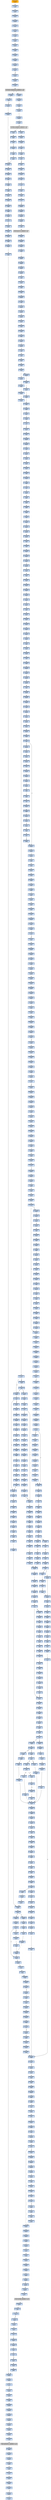 strict digraph G {
	graph [bgcolor=transparent,
		name=G
	];
	node [color=lightsteelblue,
		fillcolor=lightsteelblue,
		shape=rectangle,
		style=filled
	];
	"0x0044a892"	[label="0x0044a892
movl"];
	"0x0044a89a"	[label="0x0044a89a
movl"];
	"0x0044a892" -> "0x0044a89a"	[color="#000000"];
	"0x0044a38f"	[label="0x0044a38f
movl"];
	"0x0044a392"	[label="0x0044a392
addl"];
	"0x0044a38f" -> "0x0044a392"	[color="#000000"];
	"0x0044ab71"	[label="0x0044ab71
pushl"];
	"0x0044ab72"	[label="0x0044ab72
pushl"];
	"0x0044ab71" -> "0x0044ab72"	[color="#000000"];
	"0x0044af07"	[label="0x0044af07
movl"];
	"0x0044af0d"	[label="0x0044af0d
movl"];
	"0x0044af07" -> "0x0044af0d"	[color="#000000"];
	"0x0044a36e"	[label="0x0044a36e
jmp"];
	"0x0044a2a2"	[label="0x0044a2a2
movl"];
	"0x0044a36e" -> "0x0044a2a2"	[color="#000000"];
	"0x0044ad36"	[label="0x0044ad36
movb"];
	"0x0044ad38"	[label="0x0044ad38
movl"];
	"0x0044ad36" -> "0x0044ad38"	[color="#000000"];
	"0x0044a08d"	[label="0x0044a08d
movl"];
	"0x0044a093"	[label="0x0044a093
orl"];
	"0x0044a08d" -> "0x0044a093"	[color="#000000"];
	"0x0044a8cf"	[label="0x0044a8cf
movl"];
	"0x0044a8d3"	[label="0x0044a8d3
jl"];
	"0x0044a8cf" -> "0x0044a8d3"	[color="#000000"];
	"0x0044aa6a"	[label="0x0044aa6a
subl"];
	"0x0044aa6c"	[label="0x0044aa6c
subl"];
	"0x0044aa6a" -> "0x0044aa6c"	[color="#000000"];
	"0x0044aaf9"	[label="0x0044aaf9
addl"];
	"0x0044aafe"	[label="0x0044aafe
popl"];
	"0x0044aaf9" -> "0x0044aafe"	[color="#000000"];
	"0x0044a9f1"	[label="0x0044a9f1
movl"];
	"0x0044a9f4"	[label="0x0044a9f4
movl"];
	"0x0044a9f1" -> "0x0044a9f4"	[color="#000000"];
	"0x0044a7fd"	[label="0x0044a7fd
andl"];
	"0x0044a802"	[label="0x0044a802
shrl"];
	"0x0044a7fd" -> "0x0044a802"	[color="#000000"];
	"0x0044a823"	[label="0x0044a823
leal"];
	"0x0044a826"	[label="0x0044a826
movl"];
	"0x0044a823" -> "0x0044a826"	[color="#000000"];
	"0x0044a807"	[label="0x0044a807
movl"];
	"0x0044a80a"	[label="0x0044a80a
popl"];
	"0x0044a807" -> "0x0044a80a"	[color="#000000"];
	"0x0044a9bc"	[label="0x0044a9bc
jb"];
	"0x0044a9ee"	[label="0x0044a9ee
movl"];
	"0x0044a9bc" -> "0x0044a9ee"	[color="#000000",
		label=T];
	"0x0044a9be"	[label="0x0044a9be
movl"];
	"0x0044a9bc" -> "0x0044a9be"	[color="#000000",
		label=F];
	"0x0044a9a7"	[label="0x0044a9a7
addl"];
	"0x0044a9ad"	[label="0x0044a9ad
ret"];
	"0x0044a9a7" -> "0x0044a9ad"	[color="#000000"];
	"0x0044ab1b"	[label="0x0044ab1b
movl"];
	"0x0044ab1e"	[label="0x0044ab1e
movl"];
	"0x0044ab1b" -> "0x0044ab1e"	[color="#000000"];
	"0x0044aee4"	[label="0x0044aee4
movl"];
	"0x0044aee9"	[label="0x0044aee9
movl"];
	"0x0044aee4" -> "0x0044aee9"	[color="#000000"];
	"0x0044a153"	[label="0x0044a153
popl"];
	"0x0044a154"	[label="0x0044a154
popl"];
	"0x0044a153" -> "0x0044a154"	[color="#000000"];
	"0x0044a1c0"	[label="0x0044a1c0
movl"];
	"0x0044a1c6"	[label="0x0044a1c6
subl"];
	"0x0044a1c0" -> "0x0044a1c6"	[color="#000000"];
	"0x0044a7b9"	[label="0x0044a7b9
movl"];
	"0x0044a7bb"	[label="0x0044a7bb
movb"];
	"0x0044a7b9" -> "0x0044a7bb"	[color="#000000"];
	"0x0044a39d"	[label="0x0044a39d
pushl"];
	"0x0044a39e"	[label="0x0044a39e
call"];
	"0x0044a39d" -> "0x0044a39e"	[color="#000000"];
	"0x0044aa84"	[label="0x0044aa84
pushl"];
	"0x0044aa85"	[label="0x0044aa85
pushl"];
	"0x0044aa84" -> "0x0044aa85"	[color="#000000"];
	"0x0044a2ac"	[label="0x0044a2ac
jne"];
	"0x0044a2b1"	[label="0x0044a2b1
addl"];
	"0x0044a2ac" -> "0x0044a2b1"	[color="#000000",
		label=T];
	"0x0044a055"	[label="0x0044a055
stosl"];
	"0x0044a056"	[label="0x0044a056
movb"];
	"0x0044a055" -> "0x0044a056"	[color="#000000"];
	"0x0044af37"	[label="0x0044af37
movl"];
	"0x0044af39"	[label="0x0044af39
movl"];
	"0x0044af37" -> "0x0044af39"	[color="#000000"];
	"0x0044a002"	[label="0x0044a002
call"];
	"0x0044a00a"	[label="0x0044a00a
popl"];
	"0x0044a002" -> "0x0044a00a"	[color="#000000"];
	"0x0044a8f4"	[label="0x0044a8f4
movb"];
	"0x0044a8f6"	[label="0x0044a8f6
movl"];
	"0x0044a8f4" -> "0x0044a8f6"	[color="#000000"];
	"0x0044ae29"	[label="0x0044ae29
jb"];
	"0x0044ae2b"	[label="0x0044ae2b
movl"];
	"0x0044ae29" -> "0x0044ae2b"	[color="#000000",
		label=F];
	"0x0044ae9c"	[label="0x0044ae9c
cmpl"];
	"0x0044ae29" -> "0x0044ae9c"	[color="#000000",
		label=T];
	"0x0044a9b3"	[label="0x0044a9b3
movl"];
	"0x0044a9b5"	[label="0x0044a9b5
pushl"];
	"0x0044a9b3" -> "0x0044a9b5"	[color="#000000"];
	"0x0044af16"	[label="0x0044af16
movl"];
	"0x0044af1c"	[label="0x0044af1c
movl"];
	"0x0044af16" -> "0x0044af1c"	[color="#000000"];
	"0x0044a03b"	[label="0x0044a03b
pushl"];
	"0x0044a03c"	[label="0x0044a03c
call"];
	"0x0044a03b" -> "0x0044a03c"	[color="#000000"];
	"0x0044a98b"	[label="0x0044a98b
movl"];
	"0x0044a98f"	[label="0x0044a98f
leal"];
	"0x0044a98b" -> "0x0044a98f"	[color="#000000"];
	"0x0044aa89"	[label="0x0044aa89
xorl"];
	"0x0044aa8b"	[label="0x0044aa8b
xorl"];
	"0x0044aa89" -> "0x0044aa8b"	[color="#000000"];
	"0x0044ae58"	[label="0x0044ae58
orl"];
	"0x0044ae5a"	[label="0x0044ae5a
movl"];
	"0x0044ae58" -> "0x0044ae5a"	[color="#000000"];
	"0x0044aa05"	[label="0x0044aa05
cmpl"];
	"0x0044aa07"	[label="0x0044aa07
jae"];
	"0x0044aa05" -> "0x0044aa07"	[color="#000000"];
	"0x0044a2b3"	[label="0x0044a2b3
addl"];
	"0x0044a2b1" -> "0x0044a2b3"	[color="#000000"];
	"0x0044a7d4"	[label="0x0044a7d4
orl"];
	"0x0044a7d6"	[label="0x0044a7d6
movl"];
	"0x0044a7d4" -> "0x0044a7d6"	[color="#000000"];
	"0x0044a988"	[label="0x0044a988
movb"];
	"0x0044a988" -> "0x0044a98b"	[color="#000000"];
	"0x0044a9fd"	[label="0x0044a9fd
movl"];
	"0x0044aa00"	[label="0x0044aa00
andl"];
	"0x0044a9fd" -> "0x0044aa00"	[color="#000000"];
	"0x0044a00d"	[label="0x0044a00d
ret"];
	"0x0044a008"	[label="0x0044a008
jmp"];
	"0x0044a00d" -> "0x0044a008"	[color="#000000"];
	"0x0044a406"	[label="0x0044a406
addl"];
	"0x0044a40c"	[label="0x0044a40c
popl"];
	"0x0044a406" -> "0x0044a40c"	[color="#000000"];
	"0x0044a9d0"	[label="0x0044a9d0
shll"];
	"0x0044a9d3"	[label="0x0044a9d3
andl"];
	"0x0044a9d0" -> "0x0044a9d3"	[color="#000000"];
	"0x0044a974"	[label="0x0044a974
movl"];
	"0x0044a97a"	[label="0x0044a97a
andl"];
	"0x0044a974" -> "0x0044a97a"	[color="#000000"];
	"0x0044a9d9"	[label="0x0044a9d9
orl"];
	"0x0044a9db"	[label="0x0044a9db
movl"];
	"0x0044a9d9" -> "0x0044a9db"	[color="#000000"];
	"0x0044a9cc"	[label="0x0044a9cc
movl"];
	"0x0044a9cc" -> "0x0044a9d0"	[color="#000000"];
	"0x0044a943"	[label="0x0044a943
cmpl"];
	"0x0044a949"	[label="0x0044a949
je"];
	"0x0044a943" -> "0x0044a949"	[color="#000000"];
	"0x0044a9a4"	[label="0x0044a9a4
movb"];
	"0x0044a9a6"	[label="0x0044a9a6
popl"];
	"0x0044a9a4" -> "0x0044a9a6"	[color="#000000"];
	"0x0044a81d"	[label="0x0044a81d
movl"];
	"0x0044a81d" -> "0x0044a823"	[color="#000000"];
	"0x0044ae4c"	[label="0x0044ae4c
movl"];
	"0x0044ae50"	[label="0x0044ae50
andl"];
	"0x0044ae4c" -> "0x0044ae50"	[color="#000000"];
	"0x0044a986"	[label="0x0044a986
xorl"];
	"0x0044a986" -> "0x0044a988"	[color="#000000"];
	"0x0044ae22"	[label="0x0044ae22
movl"];
	"0x0044ae24"	[label="0x0044ae24
je"];
	"0x0044ae22" -> "0x0044ae24"	[color="#000000"];
	"0x0044af70"	[label="0x0044af70
cmpl"];
	"0x0044af74"	[label="0x0044af74
jb"];
	"0x0044af70" -> "0x0044af74"	[color="#000000"];
	"0x0044a40d"	[label="0x0044a40d
orl"];
	"0x0044a40c" -> "0x0044a40d"	[color="#000000"];
	"0x0044af85"	[label="0x0044af85
popl"];
	"0x0044af86"	[label="0x0044af86
addl"];
	"0x0044af85" -> "0x0044af86"	[color="#000000"];
	"0x0044a9b1"	[label="0x0044a9b1
pushl"];
	"0x0044a9b2"	[label="0x0044a9b2
pushl"];
	"0x0044a9b1" -> "0x0044a9b2"	[color="#000000"];
	"0x0044a907"	[label="0x0044a907
movw"];
	"0x0044a90a"	[label="0x0044a90a
shrl"];
	"0x0044a907" -> "0x0044a90a"	[color="#000000"];
	"0x0044aa0f"	[label="0x0044aa0f
movl"];
	"0x0044aa11"	[label="0x0044aa11
shrl"];
	"0x0044aa0f" -> "0x0044aa11"	[color="#000000"];
	"0x0044a397"	[label="0x0044a397
pushl"];
	"0x0044a398"	[label="0x0044a398
pushl"];
	"0x0044a397" -> "0x0044a398"	[color="#000000"];
	"0x0044ae5c"	[label="0x0044ae5c
cmpl"];
	"0x0044ae5f"	[label="0x0044ae5f
movl"];
	"0x0044ae5c" -> "0x0044ae5f"	[color="#000000"];
	"0x0044aa95"	[label="0x0044aa95
pushl"];
	"0x0044aa96"	[label="0x0044aa96
call"];
	"0x0044aa95" -> "0x0044aa96"	[color="#000000"];
	"0x0044a84d"	[label="0x0044a84d
leal"];
	"0x0044a851"	[label="0x0044a851
xorl"];
	"0x0044a84d" -> "0x0044a851"	[color="#000000"];
	"0x0044af51"	[label="0x0044af51
movl"];
	"0x0044af53"	[label="0x0044af53
cmpl"];
	"0x0044af51" -> "0x0044af53"	[color="#000000"];
	"0x0044a8ab"	[label="0x0044a8ab
addl"];
	"0x0044a8ad"	[label="0x0044a8ad
cmpl"];
	"0x0044a8ab" -> "0x0044a8ad"	[color="#000000"];
	"0x0044ab5a"	[label="0x0044ab5a
call"];
	"0x0044ab63"	[label="0x0044ab63
subl"];
	"0x0044ab5a" -> "0x0044ab63"	[color="#000000"];
	"0x0044aa09"	[label="0x0044aa09
movl"];
	"0x0044aa09" -> "0x0044aa0f"	[color="#000000"];
	GETMODULEHANDLEA_KERNEL32_DLL	[color=lightgrey,
		fillcolor=lightgrey,
		label="GETMODULEHANDLEA_KERNEL32_DLL
GETMODULEHANDLEA-KERNEL32-DLL"];
	"0x0044a03c" -> GETMODULEHANDLEA_KERNEL32_DLL	[color="#000000"];
	"0x0044ab74"	[label="0x0044ab74
movl"];
	"0x0044ab72" -> "0x0044ab74"	[color="#000000"];
	"0x0044a2b9"	[label="0x0044a2b9
movl"];
	"0x0044a2bb"	[label="0x0044a2bb
movl"];
	"0x0044a2b9" -> "0x0044a2bb"	[color="#000000"];
	"0x0044a035"	[label="0x0044a035
leal"];
	"0x0044a035" -> "0x0044a03b"	[color="#000000"];
	"0x0044aa3d"	[label="0x0044aa3d
movl"];
	"0x0044aa42"	[label="0x0044aa42
jmp"];
	"0x0044aa3d" -> "0x0044aa42"	[color="#000000"];
	"0x0044ae55"	[label="0x0044ae55
addl"];
	"0x0044ae50" -> "0x0044ae55"	[color="#000000"];
	"0x0044aa1b"	[label="0x0044aa1b
jmp"];
	"0x0044aa58"	[label="0x0044aa58
movl"];
	"0x0044aa1b" -> "0x0044aa58"	[color="#000000"];
	"0x0044a243"	[label="0x0044a243
movl"];
	"0x0044a249"	[label="0x0044a249
movl"];
	"0x0044a243" -> "0x0044a249"	[color="#000000"];
	"0x0044aeab"	[label="0x0044aeab
movb"];
	"0x0044aead"	[label="0x0044aead
incl"];
	"0x0044aeab" -> "0x0044aead"	[color="#000000"];
	"0x0044ae76"	[label="0x0044ae76
shrl"];
	"0x0044ae78"	[label="0x0044ae78
movl"];
	"0x0044ae76" -> "0x0044ae78"	[color="#000000"];
	"0x0044a966"	[label="0x0044a966
movl"];
	"0x0044a96d"	[label="0x0044a96d
movb"];
	"0x0044a966" -> "0x0044a96d"	[color="#000000"];
	"0x0044a9a1"	[label="0x0044a9a1
popl"];
	"0x0044a9a2"	[label="0x0044a9a2
popl"];
	"0x0044a9a1" -> "0x0044a9a2"	[color="#000000"];
	"0x0044a7e5"	[label="0x0044a7e5
jae"];
	"0x0044a7e7"	[label="0x0044a7e7
popl"];
	"0x0044a7e5" -> "0x0044a7e7"	[color="#000000",
		label=F];
	"0x0044af82"	[label="0x0044af82
popl"];
	"0x0044af83"	[label="0x0044af83
movb"];
	"0x0044af82" -> "0x0044af83"	[color="#000000"];
	"0x0044aa38"	[label="0x0044aa38
cmpl"];
	"0x0044aa3b"	[label="0x0044aa3b
jae"];
	"0x0044aa38" -> "0x0044aa3b"	[color="#000000"];
	"0x0044a8c1"	[label="0x0044a8c1
movl"];
	"0x0044a8c4"	[label="0x0044a8c4
movl"];
	"0x0044a8c1" -> "0x0044a8c4"	[color="#000000"];
	"0x0044a8a9"	[label="0x0044a8a9
shll"];
	"0x0044a8a9" -> "0x0044a8ab"	[color="#000000"];
	"0x0044a155"	[label="0x0044a155
jmp"];
	"0x0044a154" -> "0x0044a155"	[color="#000000"];
	"0x0044ae2e"	[label="0x0044ae2e
leal"];
	"0x0044ae2b" -> "0x0044ae2e"	[color="#000000"];
	"0x0044a834"	[label="0x0044a834
subl"];
	"0x0044a83a"	[label="0x0044a83a
pushl"];
	"0x0044a834" -> "0x0044a83a"	[color="#000000"];
	"0x0044a3ff"	[label="0x0044a3ff
popl"];
	"0x0044a400"	[label="0x0044a400
movl"];
	"0x0044a3ff" -> "0x0044a400"	[color="#000000"];
	"0x0044aef7"	[label="0x0044aef7
cmpl"];
	"0x0044aefa"	[label="0x0044aefa
jae"];
	"0x0044aef7" -> "0x0044aefa"	[color="#000000"];
	"0x0044a8e6"	[label="0x0044a8e6
shrl"];
	"0x0044a8e9"	[label="0x0044a8e9
movl"];
	"0x0044a8e6" -> "0x0044a8e9"	[color="#000000"];
	"0x0044a39a"	[label="0x0044a39a
pushl"];
	"0x0044a398" -> "0x0044a39a"	[color="#000000"];
	"0x0044ae9a"	[label="0x0044ae9a
jmp"];
	"0x0044ae9a" -> "0x0044aef7"	[color="#000000"];
	"0x0044a7e8"	[label="0x0044a7e8
movl"];
	"0x0044a7eb"	[label="0x0044a7eb
movl"];
	"0x0044a7e8" -> "0x0044a7eb"	[color="#000000"];
	"0x0044a405"	[label="0x0044a405
pushl"];
	"0x0044a400" -> "0x0044a405"	[color="#000000"];
	"0x0044ab76"	[label="0x0044ab76
call"];
	"0x0044ab74" -> "0x0044ab76"	[color="#000000"];
	"0x0044aea8"	[label="0x0044aea8
shll"];
	"0x0044aea8" -> "0x0044aeab"	[color="#000000"];
	"0x0044aa1d"	[label="0x0044aa1d
cmpl"];
	"0x0044aa20"	[label="0x0044aa20
jae"];
	"0x0044aa1d" -> "0x0044aa20"	[color="#000000"];
	"0x0044a9c7"	[label="0x0044a9c7
movl"];
	"0x0044a9c9"	[label="0x0044a9c9
movl"];
	"0x0044a9c7" -> "0x0044a9c9"	[color="#000000"];
	"0x0044acb9"	[label="0x0044acb9
xorl"];
	"0x0044acbb"	[label="0x0044acbb
cmpb"];
	"0x0044acb9" -> "0x0044acbb"	[color="#000000"];
	"0x0044ace8"	[label="0x0044ace8
movb"];
	"0x0044acea"	[label="0x0044acea
popl"];
	"0x0044ace8" -> "0x0044acea"	[color="#000000"];
	"0x0044a8eb"	[label="0x0044a8eb
andl"];
	"0x0044a8f0"	[label="0x0044a8f0
subl"];
	"0x0044a8eb" -> "0x0044a8f0"	[color="#000000"];
	"0x0044a39a" -> "0x0044a39d"	[color="#000000"];
	"0x0044a875"	[label="0x0044a875
movl"];
	"0x0044a877"	[label="0x0044a877
jb"];
	"0x0044a875" -> "0x0044a877"	[color="#000000"];
	"0x0044a88c"	[label="0x0044a88c
xorl"];
	"0x0044a88e"	[label="0x0044a88e
movl"];
	"0x0044a88c" -> "0x0044a88e"	[color="#000000"];
	"0x0044aecb"	[label="0x0044aecb
movl"];
	"0x0044aece"	[label="0x0044aece
movl"];
	"0x0044aecb" -> "0x0044aece"	[color="#000000"];
	"0x0044aabd"	[label="0x0044aabd
pushl"];
	"0x0044aac2"	[label="0x0044aac2
call"];
	"0x0044aabd" -> "0x0044aac2"	[color="#000000"];
	"0x0044aede"	[label="0x0044aede
subl"];
	"0x0044aee0"	[label="0x0044aee0
addl"];
	"0x0044aede" -> "0x0044aee0"	[color="#000000"];
	"0x0044a80f"	[label="0x0044a80f
movl"];
	"0x0044aac2" -> "0x0044a80f"	[color="#000000"];
	"0x0044ae80"	[label="0x0044ae80
subl"];
	"0x0044ae82"	[label="0x0044ae82
andl"];
	"0x0044ae80" -> "0x0044ae82"	[color="#000000"];
	"0x0044a93d"	[label="0x0044a93d
jge"];
	"0x0044a93d" -> "0x0044a943"	[color="#000000",
		label=F];
	"0x0044a8f8"	[label="0x0044a8f8
movb"];
	"0x0044a8fa"	[label="0x0044a8fa
movl"];
	"0x0044a8f8" -> "0x0044a8fa"	[color="#000000"];
	"0x0044a384"	[label="0x0044a384
jmp"];
	"0x0044a271"	[label="0x0044a271
movl"];
	"0x0044a384" -> "0x0044a271"	[color="#000000"];
	"0x0044aba8"	[label="0x0044aba8
leal"];
	"0x0044abac"	[label="0x0044abac
pushl"];
	"0x0044aba8" -> "0x0044abac"	[color="#000000"];
	"0x0044a831"	[label="0x0044a831
ret"];
	"0x0044aaf1"	[label="0x0044aaf1
movl"];
	"0x0044a831" -> "0x0044aaf1"	[color="#000000"];
	"0x0044a83b"	[label="0x0044a83b
pushl"];
	"0x0044a83c"	[label="0x0044a83c
pushl"];
	"0x0044a83b" -> "0x0044a83c"	[color="#000000"];
	"0x0044a939"	[label="0x0044a939
movl"];
	"0x0044a939" -> "0x0044a93d"	[color="#000000"];
	"0x0044a89e"	[label="0x0044a89e
leal"];
	"0x0044a89a" -> "0x0044a89e"	[color="#000000"];
	"0x0044a151"	[label="0x0044a151
popl"];
	"0x0044a152"	[label="0x0044a152
popl"];
	"0x0044a151" -> "0x0044a152"	[color="#000000"];
	"0x0044a378"	[label="0x0044a378
movl"];
	"0x0044a37b"	[label="0x0044a37b
addl"];
	"0x0044a378" -> "0x0044a37b"	[color="#000000"];
	"0x0044a888"	[label="0x0044a888
movl"];
	"0x0044a888" -> "0x0044a88c"	[color="#000000"];
	"0x0044a05b"	[label="0x0044a05b
cmpb"];
	"0x0044a05d"	[label="0x0044a05d
jne"];
	"0x0044a05b" -> "0x0044a05d"	[color="#000000"];
	"0x0044ab3d"	[label="0x0044ab3d
movl"];
	"0x0044ab43"	[label="0x0044ab43
movl"];
	"0x0044ab3d" -> "0x0044ab43"	[color="#000000"];
	"0x0044aed1"	[label="0x0044aed1
jae"];
	"0x0044aed3"	[label="0x0044aed3
movl"];
	"0x0044aed1" -> "0x0044aed3"	[color="#000000",
		label=F];
	"0x0044af83" -> "0x0044af85"	[color="#000000"];
	"0x0044ab0f"	[label="0x0044ab0f
leal"];
	"0x0044ab12"	[label="0x0044ab12
movl"];
	"0x0044ab0f" -> "0x0044ab12"	[color="#000000"];
	"0x0044a396"	[label="0x0044a396
pushl"];
	"0x0044a396" -> "0x0044a397"	[color="#000000"];
	"0x0044a16f"	[label="0x0044a16f
sarl"];
	"0x0044a172"	[label="0x0044a172
repz"];
	"0x0044a16f" -> "0x0044a172"	[color="#000000"];
	"0x0044aba0"	[label="0x0044aba0
jb"];
	"0x0044aba2"	[label="0x0044aba2
leal"];
	"0x0044aba0" -> "0x0044aba2"	[color="#000000",
		label=F];
	"0x0044a6f0"	[label="0x0044a6f0
call"];
	"0x0044ab02"	[label="0x0044ab02
movl"];
	"0x0044a6f0" -> "0x0044ab02"	[color="#000000"];
	"0x0044a8d5"	[label="0x0044a8d5
movl"];
	"0x0044a8d8"	[label="0x0044a8d8
movl"];
	"0x0044a8d5" -> "0x0044a8d8"	[color="#000000"];
	"0x0044a8dc"	[label="0x0044a8dc
movl"];
	"0x0044a8e0"	[label="0x0044a8e0
movl"];
	"0x0044a8dc" -> "0x0044a8e0"	[color="#000000"];
	"0x0044aed9"	[label="0x0044aed9
movl"];
	"0x0044aed9" -> "0x0044aede"	[color="#000000"];
	"0x0044acde"	[label="0x0044acde
movl"];
	"0x0044ace3"	[label="0x0044ace3
repz"];
	"0x0044acde" -> "0x0044ace3"	[color="#000000"];
	"0x0044a2c6"	[label="0x0044a2c6
testl"];
	"0x0044a2c8"	[label="0x0044a2c8
je"];
	"0x0044a2c6" -> "0x0044a2c8"	[color="#000000"];
	"0x0044aaab"	[label="0x0044aaab
shll"];
	"0x0044aaad"	[label="0x0044aaad
addl"];
	"0x0044aaab" -> "0x0044aaad"	[color="#000000"];
	"0x0044a7ce"	[label="0x0044a7ce
andl"];
	"0x0044a7ce" -> "0x0044a7d4"	[color="#000000"];
	"0x0044ae34"	[label="0x0044ae34
jb"];
	"0x0044ae67"	[label="0x0044ae67
movl"];
	"0x0044ae34" -> "0x0044ae67"	[color="#000000",
		label=T];
	"0x0044ae36"	[label="0x0044ae36
movl"];
	"0x0044ae34" -> "0x0044ae36"	[color="#000000",
		label=F];
	"0x0044a9b2" -> "0x0044a9b3"	[color="#000000"];
	"0x0044ae55" -> "0x0044ae58"	[color="#000000"];
	"0x0044aeb2"	[label="0x0044aeb2
movl"];
	"0x0044aeb5"	[label="0x0044aeb5
movl"];
	"0x0044aeb2" -> "0x0044aeb5"	[color="#000000"];
	"0x0044ae6a"	[label="0x0044ae6a
movl"];
	"0x0044ae67" -> "0x0044ae6a"	[color="#000000"];
	"0x0044a960"	[label="0x0044a960
xorl"];
	"0x0044a962"	[label="0x0044a962
testl"];
	"0x0044a960" -> "0x0044a962"	[color="#000000"];
	"0x0044af31"	[label="0x0044af31
movl"];
	"0x0044af31" -> "0x0044af37"	[color="#000000"];
	"0x0044a6eb"	[label="0x0044a6eb
pushl"];
	"0x0044a6ec"	[label="0x0044a6ec
leal"];
	"0x0044a6eb" -> "0x0044a6ec"	[color="#000000"];
	"0x0044a2be"	[label="0x0044a2be
addl"];
	"0x0044a2bb" -> "0x0044a2be"	[color="#000000"];
	"0x0044a845"	[label="0x0044a845
movl"];
	"0x0044a84b"	[label="0x0044a84b
xorl"];
	"0x0044a845" -> "0x0044a84b"	[color="#000000"];
	"0x0044aaa3"	[label="0x0044aaa3
movl"];
	"0x0044aaa8"	[label="0x0044aaa8
addl"];
	"0x0044aaa3" -> "0x0044aaa8"	[color="#000000"];
	"0x0044a91e"	[label="0x0044a91e
movl"];
	"0x0044a922"	[label="0x0044a922
movl"];
	"0x0044a91e" -> "0x0044a922"	[color="#000000"];
	"0x0044a80b"	[label="0x0044a80b
popl"];
	"0x0044a80c"	[label="0x0044a80c
ret"];
	"0x0044a80b" -> "0x0044a80c"	[color="#000000"];
	"0x0044a2f0"	[label="0x0044a2f0
popl"];
	"0x0044a2f1"	[label="0x0044a2f1
jne"];
	"0x0044a2f0" -> "0x0044a2f1"	[color="#000000"];
	"0x0044a882"	[label="0x0044a882
movl"];
	"0x0044a885"	[label="0x0044a885
movl"];
	"0x0044a882" -> "0x0044a885"	[color="#000000"];
	"0x0044af7a"	[label="0x0044af7a
movl"];
	"0x0044af74" -> "0x0044af7a"	[color="#000000",
		label=F];
	"0x0044a0e8"	[label="0x0044a0e8
pushl"];
	"0x0044a0e9"	[label="0x0044a0e9
movl"];
	"0x0044a0e8" -> "0x0044a0e9"	[color="#000000"];
	"0x0044a931"	[label="0x0044a931
movl"];
	"0x0044a935"	[label="0x0044a935
movl"];
	"0x0044a931" -> "0x0044a935"	[color="#000000"];
	"0x0044a24f"	[label="0x0044a24f
orl"];
	"0x0044a251"	[label="0x0044a251
je"];
	"0x0044a24f" -> "0x0044a251"	[color="#000000"];
	"0x0044a85e"	[label="0x0044a85e
movl"];
	"0x0044a862"	[label="0x0044a862
jbe"];
	"0x0044a85e" -> "0x0044a862"	[color="#000000"];
	"0x0044aca5"	[label="0x0044aca5
jne"];
	"0x0044acb2"	[label="0x0044acb2
movb"];
	"0x0044aca5" -> "0x0044acb2"	[color="#000000",
		label=T];
	"0x0044aaa8" -> "0x0044aaab"	[color="#000000"];
	"0x0044a274"	[label="0x0044a274
testl"];
	"0x0044a276"	[label="0x0044a276
je"];
	"0x0044a274" -> "0x0044a276"	[color="#000000"];
	"0x0044a82c"	[label="0x0044a82c
addl"];
	"0x0044a826" -> "0x0044a82c"	[color="#000000"];
	"0x0044a9a3"	[label="0x0044a9a3
popl"];
	"0x0044a9a2" -> "0x0044a9a3"	[color="#000000"];
	"0x0044a416"	[label="0x0044a416
jne"];
	"0x0044a420"	[label="0x0044a420
pushl"];
	"0x0044a416" -> "0x0044a420"	[color="#000000",
		label=T];
	"0x0044a7f6"	[label="0x0044a7f6
movl"];
	"0x0044a7fb"	[label="0x0044a7fb
subl"];
	"0x0044a7f6" -> "0x0044a7fb"	[color="#000000"];
	"0x0044a91a"	[label="0x0044a91a
movl"];
	"0x0044a91a" -> "0x0044a91e"	[color="#000000"];
	"0x0044a161"	[label="0x0044a161
movl"];
	"0x0044a163"	[label="0x0044a163
addl"];
	"0x0044a161" -> "0x0044a163"	[color="#000000"];
	"0x0044a918"	[label="0x0044a918
repz"];
	"0x0044a918" -> "0x0044a91a"	[color="#000000"];
	"0x0044aa2a"	[label="0x0044aa2a
jmp"];
	"0x0044aa2a" -> "0x0044aa58"	[color="#000000"];
	"0x0044ab0d"	[label="0x0044ab0d
movl"];
	"0x0044ab0d" -> "0x0044ab0f"	[color="#000000"];
	"0x0044a0a1"	[label="0x0044a0a1
leal"];
	"0x0044a0a7"	[label="0x0044a0a7
cmpl"];
	"0x0044a0a1" -> "0x0044a0a7"	[color="#000000"];
	"0x0044a7a4"	[label="0x0044a7a4
pushl"];
	"0x0044a7a5"	[label="0x0044a7a5
movl"];
	"0x0044a7a4" -> "0x0044a7a5"	[color="#000000"];
	"0x0044a365"	[label="0x0044a365
movl"];
	"0x0044a367"	[label="0x0044a367
addl"];
	"0x0044a365" -> "0x0044a367"	[color="#000000"];
	"0x0044a7ee"	[label="0x0044a7ee
movl"];
	"0x0044a7eb" -> "0x0044a7ee"	[color="#000000"];
	"0x0044acc3"	[label="0x0044acc3
jne"];
	"0x0044acbb" -> "0x0044acc3"	[color="#000000"];
	"0x0044aaf7"	[label="0x0044aaf7
popl"];
	"0x0044aaf1" -> "0x0044aaf7"	[color="#000000"];
	"0x0044ae18"	[label="0x0044ae18
movb"];
	"0x0044ae1f"	[label="0x0044ae1f
popl"];
	"0x0044ae18" -> "0x0044ae1f"	[color="#000000"];
	"0x0044af25"	[label="0x0044af25
movl"];
	"0x0044af2b"	[label="0x0044af2b
movl"];
	"0x0044af25" -> "0x0044af2b"	[color="#000000"];
	"0x0044aeec"	[label="0x0044aeec
subl"];
	"0x0044aee9" -> "0x0044aeec"	[color="#000000"];
	"0x0044aa83"	[label="0x0044aa83
ret"];
	"0x0044ae95"	[label="0x0044ae95
addl"];
	"0x0044aa83" -> "0x0044ae95"	[color="#000000"];
	"0x0044ad2d"	[label="0x0044ad2d
cmpl"];
	"0x0044aa83" -> "0x0044ad2d"	[color="#000000"];
	"0x0044ab57"	[label="0x0044ab57
movl"];
	"0x0044ab59"	[label="0x0044ab59
stosb"];
	"0x0044ab57" -> "0x0044ab59"	[color="#000000"];
	"0x0044aef5"	[label="0x0044aef5
addl"];
	"0x0044aef5" -> "0x0044aef7"	[color="#000000"];
	"0x0044af14"	[label="0x0044af14
jmp"];
	"0x0044af0d" -> "0x0044af14"	[color="#000000"];
	"0x0044a904"	[label="0x0044a904
shll"];
	"0x0044a904" -> "0x0044a907"	[color="#000000"];
	"0x0044a264"	[label="0x0044a264
movl"];
	"0x0044a269"	[label="0x0044a269
movl"];
	"0x0044a264" -> "0x0044a269"	[color="#000000"];
	"0x0044a1ae"	[label="0x0044a1ae
orl"];
	"0x0044a1b0"	[label="0x0044a1b0
je"];
	"0x0044a1ae" -> "0x0044a1b0"	[color="#000000"];
	"0x0044a00b"	[label="0x0044a00b
incl"];
	"0x0044a00c"	[label="0x0044a00c
pushl"];
	"0x0044a00b" -> "0x0044a00c"	[color="#000000"];
	"0x0044a92b"	[label="0x0044a92b
addl"];
	"0x0044a92e"	[label="0x0044a92e
cmpl"];
	"0x0044a92b" -> "0x0044a92e"	[color="#000000"];
	"0x0044ab24"	[label="0x0044ab24
movl"];
	"0x0044ab1e" -> "0x0044ab24"	[color="#000000"];
	"0x0044af22"	[label="0x0044af22
leal"];
	"0x0044af1c" -> "0x0044af22"	[color="#000000"];
	"0x0044a806"	[label="0x0044a806
popl"];
	"0x0044a806" -> "0x0044a807"	[color="#000000"];
	"0x0044ae31"	[label="0x0044ae31
cmpl"];
	"0x0044ae2e" -> "0x0044ae31"	[color="#000000"];
	"0x0044accb"	[label="0x0044accb
jmp"];
	"0x0044acd4"	[label="0x0044acd4
movl"];
	"0x0044accb" -> "0x0044acd4"	[color="#000000"];
	"0x0044ae8a"	[label="0x0044ae8a
leal"];
	"0x0044ae90"	[label="0x0044ae90
call"];
	"0x0044ae8a" -> "0x0044ae90"	[color="#000000"];
	"0x0044a7b1"	[label="0x0044a7b1
jb"];
	"0x0044a7b1" -> "0x0044a7e8"	[color="#000000",
		label=T];
	"0x0044a7b3"	[label="0x0044a7b3
pushl"];
	"0x0044a7b1" -> "0x0044a7b3"	[color="#000000",
		label=F];
	"0x0044a9ee" -> "0x0044a9f1"	[color="#000000"];
	"0x0044ae46"	[label="0x0044ae46
movl"];
	"0x0044ae49"	[label="0x0044ae49
movl"];
	"0x0044ae46" -> "0x0044ae49"	[color="#000000"];
	"0x0044a855"	[label="0x0044a855
movl"];
	"0x0044a85c"	[label="0x0044a85c
cmpl"];
	"0x0044a855" -> "0x0044a85c"	[color="#000000"];
	"0x0044a9e6"	[label="0x0044a9e6
movl"];
	"0x0044a9e9"	[label="0x0044a9e9
cmpl"];
	"0x0044a9e6" -> "0x0044a9e9"	[color="#000000"];
	"0x0044a813"	[label="0x0044a813
movl"];
	"0x0044a817"	[label="0x0044a817
movl"];
	"0x0044a813" -> "0x0044a817"	[color="#000000"];
	"0x0044a04f"	[label="0x0044a04f
call"];
	GETPROCADDRESS_KERNEL32_DLL	[color=lightgrey,
		fillcolor=lightgrey,
		label="GETPROCADDRESS_KERNEL32_DLL
GETPROCADDRESS-KERNEL32-DLL"];
	"0x0044a04f" -> GETPROCADDRESS_KERNEL32_DLL	[color="#000000"];
	"0x0044a11f"	[label="0x0044a11f
orl"];
	"0x0044a121"	[label="0x0044a121
je"];
	"0x0044a11f" -> "0x0044a121"	[color="#000000"];
	"0x0044a864"	[label="0x0044a864
xorl"];
	"0x0044a866"	[label="0x0044a866
movb"];
	"0x0044a864" -> "0x0044a866"	[color="#000000"];
	"0x0044a015"	[label="0x0044a015
movl"];
	"0x0044a01a"	[label="0x0044a01a
addl"];
	"0x0044a015" -> "0x0044a01a"	[color="#000000"];
	"0x0044a02f"	[label="0x0044a02f
jne"];
	"0x0044a02f" -> "0x0044a035"	[color="#000000",
		label=F];
	"0x0044aea0"	[label="0x0044aea0
jb"];
	"0x0044ae9c" -> "0x0044aea0"	[color="#000000"];
	"0x0044a8a1"	[label="0x0044a8a1
movl"];
	"0x0044a8a5"	[label="0x0044a8a5
movl"];
	"0x0044a8a1" -> "0x0044a8a5"	[color="#000000"];
	"0x0044a869"	[label="0x0044a869
movl"];
	"0x0044a866" -> "0x0044a869"	[color="#000000"];
	"0x0044af5d"	[label="0x0044af5d
movl"];
	"0x0044af61"	[label="0x0044af61
movl"];
	"0x0044af5d" -> "0x0044af61"	[color="#000000"];
	"0x0044af6e"	[label="0x0044af6e
je"];
	"0x0044af6e" -> "0x0044af70"	[color="#000000",
		label=F];
	"0x0044a9ec"	[label="0x0044a9ec
jae"];
	"0x0044a9ec" -> "0x0044a9ee"	[color="#000000",
		label=F];
	"0x0044ae6d"	[label="0x0044ae6d
movl"];
	"0x0044ae72"	[label="0x0044ae72
subl"];
	"0x0044ae6d" -> "0x0044ae72"	[color="#000000"];
	"0x0044aea5"	[label="0x0044aea5
movl"];
	"0x0044aea5" -> "0x0044aea8"	[color="#000000"];
	"0x0044a108"	[label="0x0044a108
incb"];
	"0x0044a10e"	[label="0x0044a10e
pushl"];
	"0x0044a108" -> "0x0044a10e"	[color="#000000"];
	"0x0044ab69"	[label="0x0044ab69
pushl"];
	"0x0044ab63" -> "0x0044ab69"	[color="#000000"];
	"0x0044abad"	[label="0x0044abad
movl"];
	"0x0044abaf"	[label="0x0044abaf
call"];
	"0x0044abad" -> "0x0044abaf"	[color="#000000"];
	"0x0044aa87"	[label="0x0044aa87
movl"];
	"0x0044aa87" -> "0x0044aa89"	[color="#000000"];
	"0x0044a871"	[label="0x0044a871
incl"];
	"0x0044a872"	[label="0x0044a872
incl"];
	"0x0044a871" -> "0x0044a872"	[color="#000000"];
	"0x0044af5b"	[label="0x0044af5b
addl"];
	"0x0044af5b" -> "0x0044af5d"	[color="#000000"];
	"0x0044a251" -> "0x0044a264"	[color="#000000",
		label=T];
	"0x0044ab2a"	[label="0x0044ab2a
movl"];
	"0x0044ab24" -> "0x0044ab2a"	[color="#000000"];
	"0x0044aee2"	[label="0x0044aee2
shrl"];
	"0x0044aee2" -> "0x0044aee4"	[color="#000000"];
	"0x0044ae7d"	[label="0x0044ae7d
movl"];
	"0x0044ae7d" -> "0x0044ae80"	[color="#000000"];
	"0x0044ab6e"	[label="0x0044ab6e
leal"];
	"0x0044ab6e" -> "0x0044ab71"	[color="#000000"];
	"0x0044a394"	[label="0x0044a394
pushl"];
	"0x0044a395"	[label="0x0044a395
pushl"];
	"0x0044a394" -> "0x0044a395"	[color="#000000"];
	"0x0044ae3c"	[label="0x0044ae3c
shll"];
	"0x0044ae3f"	[label="0x0044ae3f
movb"];
	"0x0044ae3c" -> "0x0044ae3f"	[color="#000000"];
	"0x0044ab0c"	[label="0x0044ab0c
pushl"];
	"0x0044ab0c" -> "0x0044ab0d"	[color="#000000"];
	"0x0044aece" -> "0x0044aed1"	[color="#000000"];
	"0x0044ab14"	[label="0x0044ab14
movl"];
	"0x0044ab14" -> "0x0044ab1b"	[color="#000000"];
	"0x0044af7e"	[label="0x0044af7e
movl"];
	"0x0044af7a" -> "0x0044af7e"	[color="#000000"];
	"0x0044a90d"	[label="0x0044a90d
repz"];
	"0x0044a90f"	[label="0x0044a90f
movl"];
	"0x0044a90d" -> "0x0044a90f"	[color="#000000"];
	"0x0044ab32"	[label="0x0044ab32
movl"];
	"0x0044ab37"	[label="0x0044ab37
movl"];
	"0x0044ab32" -> "0x0044ab37"	[color="#000000"];
	"0x0044ad32"	[label="0x0044ad32
jae"];
	"0x0044ad34"	[label="0x0044ad34
movl"];
	"0x0044ad32" -> "0x0044ad34"	[color="#000000",
		label=F];
	"0x0044a0aa"	[label="0x0044a0aa
je"];
	"0x0044a0b0"	[label="0x0044a0b0
pushl"];
	"0x0044a0aa" -> "0x0044a0b0"	[color="#000000",
		label=F];
	"0x0044aed6"	[label="0x0044aed6
movl"];
	"0x0044aed3" -> "0x0044aed6"	[color="#000000"];
	"0x0044ab6d"	[label="0x0044ab6d
pushl"];
	"0x0044ab6d" -> "0x0044ab6e"	[color="#000000"];
	"0x0044a97f"	[label="0x0044a97f
movl"];
	"0x0044a983"	[label="0x0044a983
movl"];
	"0x0044a97f" -> "0x0044a983"	[color="#000000"];
	"0x0044aefc"	[label="0x0044aefc
movl"];
	"0x0044af03"	[label="0x0044af03
testl"];
	"0x0044aefc" -> "0x0044af03"	[color="#000000"];
	"0x0044a1a8"	[label="0x0044a1a8
movl"];
	"0x0044a1a8" -> "0x0044a1ae"	[color="#000000"];
	"0x0044a0fc"	[label="0x0044a0fc
call"];
	"0x0044a6c8"	[label="0x0044a6c8
movl"];
	"0x0044a0fc" -> "0x0044a6c8"	[color="#000000"];
	"0x0044a058"	[label="0x0044a058
scasb"];
	"0x0044a056" -> "0x0044a058"	[color="#000000"];
	"0x0044ae49" -> "0x0044ae4c"	[color="#000000"];
	"0x0044aca3"	[label="0x0044aca3
testb"];
	"0x0044aca3" -> "0x0044aca5"	[color="#000000"];
	"0x0044a95a"	[label="0x0044a95a
movl"];
	"0x0044a95a" -> "0x0044a960"	[color="#000000"];
	"0x0044a6ec" -> "0x0044a6f0"	[color="#000000"];
	"0x0044a8b3"	[label="0x0044a8b3
movl"];
	"0x0044a8ad" -> "0x0044a8b3"	[color="#000000"];
	"0x0044a840"	[label="0x0044a840
movl"];
	"0x0044a840" -> "0x0044a845"	[color="#000000"];
	"0x0044a121" -> "0x0044a151"	[color="#000000",
		label=T];
	"0x0044aaf8"	[label="0x0044aaf8
popl"];
	"0x0044aaf8" -> "0x0044aaf9"	[color="#000000"];
	"0x0044a88e" -> "0x0044a892"	[color="#000000"];
	"0x0044aa44"	[label="0x0044aa44
cmpl"];
	"0x0044aa47"	[label="0x0044aa47
jae"];
	"0x0044aa44" -> "0x0044aa47"	[color="#000000"];
	"0x0044a062"	[label="0x0044a062
jmp"];
	"0x0044a062" -> "0x0044a08d"	[color="#000000"];
	"0x0044aec4"	[label="0x0044aec4
orl"];
	"0x0044aec6"	[label="0x0044aec6
movl"];
	"0x0044aec4" -> "0x0044aec6"	[color="#000000"];
	"0x0044aa86"	[label="0x0044aa86
pushl"];
	"0x0044aa85" -> "0x0044aa86"	[color="#000000"];
	"0x0044aeae"	[label="0x0044aeae
movb"];
	"0x0044aeae" -> "0x0044aeb2"	[color="#000000"];
	"0x0044a05f"	[label="0x0044a05f
leal"];
	"0x0044a05d" -> "0x0044a05f"	[color="#000000",
		label=F];
	"0x0044acc5"	[label="0x0044acc5
incl"];
	"0x0044acc3" -> "0x0044acc5"	[color="#000000",
		label=F];
	"0x0044accd"	[label="0x0044accd
movb"];
	"0x0044acc3" -> "0x0044accd"	[color="#000000",
		label=T];
	"0x0044af4b"	[label="0x0044af4b
incl"];
	"0x0044af4c"	[label="0x0044af4c
movb"];
	"0x0044af4b" -> "0x0044af4c"	[color="#000000"];
	"0x0044af45"	[label="0x0044af45
jae"];
	"0x0044af47"	[label="0x0044af47
movl"];
	"0x0044af45" -> "0x0044af47"	[color="#000000",
		label=F];
	"0x0044a17c"	[label="0x0044a17c
pushl"];
	"0x0044a181"	[label="0x0044a181
pushl"];
	"0x0044a17c" -> "0x0044a181"	[color="#000000"];
	"0x0044a7a7"	[label="0x0044a7a7
pushl"];
	"0x0044a7a5" -> "0x0044a7a7"	[color="#000000"];
	"0x0044aceb"	[label="0x0044aceb
addl"];
	"0x0044acf1"	[label="0x0044acf1
ret"];
	"0x0044aceb" -> "0x0044acf1"	[color="#000000"];
	"0x0044a9e4"	[label="0x0044a9e4
movl"];
	"0x0044a9e4" -> "0x0044a9e6"	[color="#000000"];
	"0x0044ab30"	[label="0x0044ab30
xorl"];
	"0x0044ab30" -> "0x0044ab32"	[color="#000000"];
	"0x0044a2ee"	[label="0x0044a2ee
testl"];
	"0x0044a2ee" -> "0x0044a2f0"	[color="#000000"];
	"0x0044a9b6"	[label="0x0044a9b6
movl"];
	"0x0044a9b5" -> "0x0044a9b6"	[color="#000000"];
	"0x0044a8f6" -> "0x0044a8f8"	[color="#000000"];
	"0x0044ab55"	[label="0x0044ab55
repz"];
	"0x0044ab55" -> "0x0044ab57"	[color="#000000"];
	"0x0044aa16"	[label="0x0044aa16
movb"];
	"0x0044aa19"	[label="0x0044aa19
movl"];
	"0x0044aa16" -> "0x0044aa19"	[color="#000000"];
	"0x0044a804"	[label="0x0044a804
addl"];
	"0x0044a804" -> "0x0044a806"	[color="#000000"];
	"0x0044aa75"	[label="0x0044aa75
addl"];
	"0x0044aa77"	[label="0x0044aa77
movl"];
	"0x0044aa75" -> "0x0044aa77"	[color="#000000"];
	"0x0044ab98"	[label="0x0044ab98
movb"];
	"0x0044ab9c"	[label="0x0044ab9c
incl"];
	"0x0044ab98" -> "0x0044ab9c"	[color="#000000"];
	"0x0044ae31" -> "0x0044ae34"	[color="#000000"];
	"0x0044a879"	[label="0x0044a879
movl"];
	"0x0044a877" -> "0x0044a879"	[color="#000000",
		label=F];
	"0x0044ae88"	[label="0x0044ae88
shrl"];
	"0x0044ae82" -> "0x0044ae88"	[color="#000000"];
	"0x0044a6d6"	[label="0x0044a6d6
pushl"];
	"0x0044a6d7"	[label="0x0044a6d7
call"];
	"0x0044a6d6" -> "0x0044a6d7"	[color="#000000"];
	"0x0044a9f9"	[label="0x0044a9f9
subl"];
	"0x0044a9f4" -> "0x0044a9f9"	[color="#000000"];
	"0x0044af80"	[label="0x0044af80
popl"];
	"0x0044af81"	[label="0x0044af81
popl"];
	"0x0044af80" -> "0x0044af81"	[color="#000000"];
	"0x0044ab06"	[label="0x0044ab06
movl"];
	"0x0044ab08"	[label="0x0044ab08
movl"];
	"0x0044ab06" -> "0x0044ab08"	[color="#000000"];
	"0x0044a929"	[label="0x0044a929
incl"];
	"0x0044a92a"	[label="0x0044a92a
decl"];
	"0x0044a929" -> "0x0044a92a"	[color="#000000"];
	"0x0044aa22"	[label="0x0044aa22
cmpl"];
	"0x0044aa25"	[label="0x0044aa25
sbbl"];
	"0x0044aa22" -> "0x0044aa25"	[color="#000000"];
	"0x0044a9de"	[label="0x0044a9de
addl"];
	"0x0044a9db" -> "0x0044a9de"	[color="#000000"];
	"0x0044aa62"	[label="0x0044aa62
movl"];
	"0x0044aa65"	[label="0x0044aa65
movl"];
	"0x0044aa62" -> "0x0044aa65"	[color="#000000"];
	"0x0044a048"	[label="0x0044a048
movl"];
	"0x0044a04a"	[label="0x0044a04a
leal"];
	"0x0044a048" -> "0x0044a04a"	[color="#000000"];
	"0x0044a9fb"	[label="0x0044a9fb
shrl"];
	"0x0044a9f9" -> "0x0044a9fb"	[color="#000000"];
	"0x0044a01c"	[label="0x0044a01c
subl"];
	"0x0044a022"	[label="0x0044a022
cmpl"];
	"0x0044a01c" -> "0x0044a022"	[color="#000000"];
	"0x0044a7d9"	[label="0x0044a7d9
addl"];
	"0x0044a7db"	[label="0x0044a7db
movl"];
	"0x0044a7d9" -> "0x0044a7db"	[color="#000000"];
	"0x0044ace5"	[label="0x0044ace5
popl"];
	"0x0044ace3" -> "0x0044ace5"	[color="#000000"];
	"0x0044a04e"	[label="0x0044a04e
pushl"];
	"0x0044a04e" -> "0x0044a04f"	[color="#000000"];
	"0x0044acc6"	[label="0x0044acc6
cmpl"];
	"0x0044acc5" -> "0x0044acc6"	[color="#000000"];
	VIRTUALPROTECT_KERNEL32_DLL	[color=lightgrey,
		fillcolor=lightgrey,
		label="VIRTUALPROTECT_KERNEL32_DLL
VIRTUALPROTECT-KERNEL32-DLL"];
	VIRTUALPROTECT_KERNEL32_DLL -> "0x0044a3ff"	[color="#000000"];
	"0x0044a05f" -> "0x0044a062"	[color="#000000"];
	"0x0044a7ad"	[label="0x0044a7ad
pushl"];
	"0x0044a7ae"	[label="0x0044a7ae
cmpl"];
	"0x0044a7ad" -> "0x0044a7ae"	[color="#000000"];
	"0x0044ab12" -> "0x0044ab14"	[color="#000000"];
	"0x0044acf2"	[label="0x0044acf2
call"];
	"0x0044aa96" -> "0x0044acf2"	[color="#000000"];
	"0x0044ad3e"	[label="0x0044ad3e
movl"];
	"0x0044ad42"	[label="0x0044ad42
jmp"];
	"0x0044ad3e" -> "0x0044ad42"	[color="#000000"];
	"0x0044a15f"	[label="0x0044a15f
movl"];
	"0x0044a15f" -> "0x0044a161"	[color="#000000"];
	"0x0044aaff"	[label="0x0044aaff
ret"];
	"0x0044a6dc"	[label="0x0044a6dc
movl"];
	"0x0044aaff" -> "0x0044a6dc"	[color="#000000"];
	"0x0044a7de"	[label="0x0044a7de
movl"];
	"0x0044a7e0"	[label="0x0044a7e0
movl"];
	"0x0044a7de" -> "0x0044a7e0"	[color="#000000"];
	"0x0044a97a" -> "0x0044a97f"	[color="#000000"];
	"0x0044acf9"	[label="0x0044acf9
subl"];
	"0x0044acff"	[label="0x0044acff
ret"];
	"0x0044acf9" -> "0x0044acff"	[color="#000000"];
	"0x0044aa14"	[label="0x0044aa14
xorl"];
	"0x0044aa14" -> "0x0044aa16"	[color="#000000"];
	"0x0044ab49"	[label="0x0044ab49
movl"];
	"0x0044ab43" -> "0x0044ab49"	[color="#000000"];
	"0x0044a7fb" -> "0x0044a7fd"	[color="#000000"];
	"0x0044abb6"	[label="0x0044abb6
jne"];
	"0x0044abc3"	[label="0x0044abc3
xorl"];
	"0x0044abb6" -> "0x0044abc3"	[color="#000000",
		label=T];
	"0x0044a9e1"	[label="0x0044a9e1
movl"];
	"0x0044a9e1" -> "0x0044a9e4"	[color="#000000"];
	"0x0044a6e3"	[label="0x0044a6e3
movl"];
	"0x0044a6dc" -> "0x0044a6e3"	[color="#000000"];
	"0x0044a7bd"	[label="0x0044a7bd
incl"];
	"0x0044a7bb" -> "0x0044a7bd"	[color="#000000"];
	"0x0044ab6a"	[label="0x0044ab6a
movl"];
	"0x0044ab6c"	[label="0x0044ab6c
pushl"];
	"0x0044ab6a" -> "0x0044ab6c"	[color="#000000"];
	"0x0044a40f"	[label="0x0044a40f
movl"];
	"0x0044a40d" -> "0x0044a40f"	[color="#000000"];
	"0x0044a83d"	[label="0x0044a83d
movl"];
	"0x0044a83c" -> "0x0044a83d"	[color="#000000"];
	"0x0044ae41"	[label="0x0044ae41
incl"];
	"0x0044ae3f" -> "0x0044ae41"	[color="#000000"];
	"0x0044a2b3" -> "0x0044a2b9"	[color="#000000"];
	"0x0044a983" -> "0x0044a986"	[color="#000000"];
	"0x0044a415"	[label="0x0044a415
popa"];
	"0x0044a415" -> "0x0044a416"	[color="#000000"];
	"0x0044a00e"	[label="0x0044a00e
call"];
	"0x0044a008" -> "0x0044a00e"	[color="#000000"];
	"0x0044a0bc"	[label="0x0044a0bc
pushl"];
	"0x0044a0be"	[label="0x0044a0be
call"];
	"0x0044a0bc" -> "0x0044a0be"	[color="#000000"];
	"0x0044a114"	[label="0x0044a114
subl"];
	"0x0044a117"	[label="0x0044a117
movl"];
	"0x0044a114" -> "0x0044a117"	[color="#000000"];
	"0x0044a179"	[label="0x0044a179
repz"];
	"0x0044a17b"	[label="0x0044a17b
popl"];
	"0x0044a179" -> "0x0044a17b"	[color="#000000"];
	"0x0044aa27"	[label="0x0044aa27
addl"];
	"0x0044aa25" -> "0x0044aa27"	[color="#000000"];
	"0x0044a2a8"	[label="0x0044a2a8
movl"];
	"0x0044a2a2" -> "0x0044a2a8"	[color="#000000"];
	"0x0044a00c" -> "0x0044a00d"	[color="#000000"];
	"0x0044a375"	[label="0x0044a375
movl"];
	"0x0044a375" -> "0x0044a378"	[color="#000000"];
	"0x0044a014"	[label="0x0044a014
popl"];
	"0x0044a00e" -> "0x0044a014"	[color="#000000"];
	"0x0044a718"	[label="0x0044a718
testb"];
	"0x0044a71a"	[label="0x0044a71a
jne"];
	"0x0044a718" -> "0x0044a71a"	[color="#000000"];
	"0x0044ab6c" -> "0x0044ab6d"	[color="#000000"];
	"0x0044a9e9" -> "0x0044a9ec"	[color="#000000"];
	"0x0044af63"	[label="0x0044af63
jmp"];
	"0x0044af61" -> "0x0044af63"	[color="#000000"];
	"0x0044a373"	[label="0x0044a373
movl"];
	"0x0044a2c8" -> "0x0044a373"	[color="#000000",
		label=T];
	"0x0044accd" -> "0x0044acd4"	[color="#000000"];
	"0x0044a174"	[label="0x0044a174
movl"];
	"0x0044a176"	[label="0x0044a176
andl"];
	"0x0044a174" -> "0x0044a176"	[color="#000000"];
	"0x0044a9c0"	[label="0x0044a9c0
movb"];
	"0x0044a9be" -> "0x0044a9c0"	[color="#000000"];
	"0x0044aec1"	[label="0x0044aec1
addl"];
	"0x0044aec1" -> "0x0044aec4"	[color="#000000"];
	GETPROCADDRESS_KERNEL32_DLL -> "0x0044a055"	[color="#000000"];
	GETPROCADDRESS_KERNEL32_DLL -> "0x0044a2ee"	[color="#000000"];
	"0x0044a2aa"	[label="0x0044a2aa
testl"];
	"0x0044a2aa" -> "0x0044a2ac"	[color="#000000"];
	"0x0044ab69" -> "0x0044ab6a"	[color="#000000"];
	"0x0044aeb8"	[label="0x0044aeb8
movl"];
	"0x0044aeb5" -> "0x0044aeb8"	[color="#000000"];
	"0x0044a9b8"	[label="0x0044a9b8
cmpl"];
	"0x0044a9b6" -> "0x0044a9b8"	[color="#000000"];
	"0x0044a7cb"	[label="0x0044a7cb
shll"];
	"0x0044a7cb" -> "0x0044a7ce"	[color="#000000"];
	"0x0044ae97"	[label="0x0044ae97
leal"];
	"0x0044ae95" -> "0x0044ae97"	[color="#000000"];
	"0x0044aa7d"	[label="0x0044aa7d
popl"];
	"0x0044aa77" -> "0x0044aa7d"	[color="#000000"];
	"0x0044ae65"	[label="0x0044ae65
jae"];
	"0x0044ae65" -> "0x0044ae67"	[color="#000000",
		label=F];
	"0x0044a425"	[label="0x0044a425
ret"];
	"0x0044a014" -> "0x0044a015"	[color="#000000"];
	"0x0044ae74"	[label="0x0044ae74
addl"];
	"0x0044ae72" -> "0x0044ae74"	[color="#000000"];
	"0x0044a111"	[label="0x0044a111
pushl"];
	"0x0044a112"	[label="0x0044a112
movl"];
	"0x0044a111" -> "0x0044a112"	[color="#000000"];
	"0x0044aa3b" -> "0x0044aa3d"	[color="#000000",
		label=F];
	"0x0044aa3b" -> "0x0044aa44"	[color="#000000",
		label=T];
	"0x0044aeee"	[label="0x0044aeee
andl"];
	"0x0044aef3"	[label="0x0044aef3
shrl"];
	"0x0044aeee" -> "0x0044aef3"	[color="#000000"];
	VIRTUALALLOC_KERNEL32_DLL	[color=lightgrey,
		fillcolor=lightgrey,
		label="VIRTUALALLOC_KERNEL32_DLL
VIRTUALALLOC-KERNEL32-DLL"];
	"0x0044a0e2"	[label="0x0044a0e2
movl"];
	VIRTUALALLOC_KERNEL32_DLL -> "0x0044a0e2"	[color="#000000"];
	"0x0044af6c"	[label="0x0044af6c
testb"];
	"0x0044af6c" -> "0x0044af6e"	[color="#000000"];
	"0x0044ae62"	[label="0x0044ae62
movl"];
	"0x0044ae62" -> "0x0044ae65"	[color="#000000"];
	"0x0044a1c8"	[label="0x0044a1c8
je"];
	"0x0044a1c6" -> "0x0044a1c8"	[color="#000000"];
	"0x0044a389"	[label="0x0044a389
movl"];
	"0x0044a276" -> "0x0044a389"	[color="#000000",
		label=T];
	"0x0044ae39"	[label="0x0044ae39
movl"];
	"0x0044ae36" -> "0x0044ae39"	[color="#000000"];
	"0x0044a7f2"	[label="0x0044a7f2
subl"];
	"0x0044a7f4"	[label="0x0044a7f4
shrl"];
	"0x0044a7f2" -> "0x0044a7f4"	[color="#000000"];
	"0x0044a249" -> "0x0044a24f"	[color="#000000"];
	"0x0044a802" -> "0x0044a804"	[color="#000000"];
	"0x0044a8bd"	[label="0x0044a8bd
movl"];
	"0x0044a8bd" -> "0x0044a8c1"	[color="#000000"];
	"0x0044a6ea"	[label="0x0044a6ea
pushl"];
	"0x0044a6ea" -> "0x0044a6eb"	[color="#000000"];
	"0x0044a9b0"	[label="0x0044a9b0
pushl"];
	"0x0044ae90" -> "0x0044a9b0"	[color="#000000"];
	VIRTUALFREE_KERNEL32_DLL	[color=lightgrey,
		fillcolor=lightgrey,
		label="VIRTUALFREE_KERNEL32_DLL
VIRTUALFREE-KERNEL32-DLL"];
	VIRTUALFREE_KERNEL32_DLL -> "0x0044a1a8"	[color="#000000"];
	"0x0044ae5a" -> "0x0044ae5c"	[color="#000000"];
	"0x0044acf1" -> "0x0044af6c"	[color="#000000"];
	"0x0044a8fe"	[label="0x0044a8fe
movl"];
	"0x0044a900"	[label="0x0044a900
movl"];
	"0x0044a8fe" -> "0x0044a900"	[color="#000000"];
	"0x0044abc7"	[label="0x0044abc7
call"];
	"0x0044abc7" -> "0x0044a9b0"	[color="#000000"];
	"0x0044a885" -> "0x0044a888"	[color="#000000"];
	"0x0044af3d"	[label="0x0044af3d
incl"];
	"0x0044af39" -> "0x0044af3d"	[color="#000000"];
	"0x0044acda"	[label="0x0044acda
leal"];
	"0x0044acda" -> "0x0044acde"	[color="#000000"];
	"0x0044a176" -> "0x0044a179"	[color="#000000"];
	"0x0044a9b0" -> "0x0044a9b1"	[color="#000000"];
	"0x0044a9c2"	[label="0x0044a9c2
incl"];
	"0x0044a9c3"	[label="0x0044a9c3
movb"];
	"0x0044a9c2" -> "0x0044a9c3"	[color="#000000"];
	"0x0044ace6"	[label="0x0044ace6
popl"];
	"0x0044ace7"	[label="0x0044ace7
popl"];
	"0x0044ace6" -> "0x0044ace7"	[color="#000000"];
	"0x0044a7be"	[label="0x0044a7be
movb"];
	"0x0044a7c2"	[label="0x0044a7c2
movl"];
	"0x0044a7be" -> "0x0044a7c2"	[color="#000000"];
	"0x0044a970"	[label="0x0044a970
testb"];
	"0x0044a972"	[label="0x0044a972
je"];
	"0x0044a970" -> "0x0044a972"	[color="#000000"];
	"0x0044a99f"	[label="0x0044a99f
jb"];
	"0x0044a99f" -> "0x0044a9a1"	[color="#000000",
		label=F];
	"0x0044a9de" -> "0x0044a9e1"	[color="#000000"];
	"0x0044aa36"	[label="0x0044aa36
jmp"];
	"0x0044aa36" -> "0x0044aa58"	[color="#000000"];
	"0x0044aa19" -> "0x0044aa1b"	[color="#000000"];
	"0x0044a7d6" -> "0x0044a7d9"	[color="#000000"];
	"0x0044a298"	[label="0x0044a298
movl"];
	"0x0044a298" -> "0x0044a2a2"	[color="#000000"];
	"0x0044a6cc"	[label="0x0044a6cc
subl"];
	"0x0044a6c8" -> "0x0044a6cc"	[color="#000000"];
	"0x0044aa8d"	[label="0x0044aa8d
leal"];
	"0x0044aa8b" -> "0x0044aa8d"	[color="#000000"];
	"0x0044a817" -> "0x0044a81d"	[color="#000000"];
	"0x0044abaf" -> "0x0044a834"	[color="#000000"];
	"0x0044a26f"	[label="0x0044a26f
addl"];
	"0x0044a269" -> "0x0044a26f"	[color="#000000"];
	"0x0044a0eb"	[label="0x0044a0eb
addl"];
	"0x0044a0f1"	[label="0x0044a0f1
pushl"];
	"0x0044a0eb" -> "0x0044a0f1"	[color="#000000"];
	"0x0044a7e3"	[label="0x0044a7e3
cmpl"];
	"0x0044a7e3" -> "0x0044a7e5"	[color="#000000"];
	"0x0044af43"	[label="0x0044af43
movl"];
	"0x0044af43" -> "0x0044af45"	[color="#000000"];
	"0x0044a7b4"	[label="0x0044a7b4
movl"];
	"0x0044a7b4" -> "0x0044a7b9"	[color="#000000"];
	"0x0044ace5" -> "0x0044ace6"	[color="#000000"];
	"0x0044a183"	[label="0x0044a183
pushl"];
	"0x0044a181" -> "0x0044a183"	[color="#000000"];
	"0x0044a99d"	[label="0x0044a99d
cmpl"];
	"0x0044a99d" -> "0x0044a99f"	[color="#000000"];
	"0x0044aa93"	[label="0x0044aa93
movl"];
	"0x0044aa8d" -> "0x0044aa93"	[color="#000000"];
	"0x0044a7b3" -> "0x0044a7b4"	[color="#000000"];
	"0x0044ae26"	[label="0x0044ae26
cmpl"];
	"0x0044ae26" -> "0x0044ae29"	[color="#000000"];
	"0x0044a169"	[label="0x0044a169
movl"];
	"0x0044a163" -> "0x0044a169"	[color="#000000"];
	"0x0044aa31"	[label="0x0044aa31
movl"];
	"0x0044aa31" -> "0x0044aa36"	[color="#000000"];
	"0x0044a373" -> "0x0044a375"	[color="#000000"];
	"0x0044a911"	[label="0x0044a911
movl"];
	"0x0044a90f" -> "0x0044a911"	[color="#000000"];
	"0x0044ab37" -> "0x0044ab3d"	[color="#000000"];
	"0x0044a6d2"	[label="0x0044a6d2
leal"];
	"0x0044a6cc" -> "0x0044a6d2"	[color="#000000"];
	"0x0044a935" -> "0x0044a939"	[color="#000000"];
	"0x0044a7c7"	[label="0x0044a7c7
movl"];
	"0x0044a7c7" -> "0x0044a7cb"	[color="#000000"];
	"0x0044aa11" -> "0x0044aa14"	[color="#000000"];
	"0x0044ab2a" -> "0x0044ab30"	[color="#000000"];
	"0x0044a84b" -> "0x0044a84d"	[color="#000000"];
	"0x0044af05"	[label="0x0044af05
je"];
	"0x0044af05" -> "0x0044af07"	[color="#000000",
		label=F];
	"0x0044af05" -> "0x0044af37"	[color="#000000",
		label=T];
	"0x0044a80c" -> "0x0044ab98"	[color="#000000"];
	"0x0044ad2d" -> "0x0044ad32"	[color="#000000"];
	"0x0044a395" -> "0x0044a396"	[color="#000000"];
	"0x0044aa86" -> "0x0044aa87"	[color="#000000"];
	"0x0044af55"	[label="0x0044af55
jb"];
	"0x0044af53" -> "0x0044af55"	[color="#000000"];
	"0x0044a04d"	[label="0x0044a04d
pushl"];
	"0x0044a04a" -> "0x0044a04d"	[color="#000000"];
	"0x0044a112" -> "0x0044a114"	[color="#000000"];
	"0x0044a17b" -> "0x0044a17c"	[color="#000000"];
	"0x0044ae20"	[label="0x0044ae20
testb"];
	"0x0044ae20" -> "0x0044ae22"	[color="#000000"];
	"0x0044a9ad" -> "0x0044aca3"	[color="#000000"];
	"0x0044abb4"	[label="0x0044abb4
testb"];
	"0x0044a9ad" -> "0x0044abb4"	[color="#000000"];
	"0x0044aa49"	[label="0x0044aa49
movl"];
	"0x0044aa4e"	[label="0x0044aa4e
jmp"];
	"0x0044aa49" -> "0x0044aa4e"	[color="#000000"];
	"0x0044ad34" -> "0x0044ad36"	[color="#000000"];
	"0x0044aaa2"	[label="0x0044aaa2
popl"];
	"0x0044aaa2" -> "0x0044aaa3"	[color="#000000"];
	"0x0044a6e3" -> "0x0044a6ea"	[color="#000000"];
	"0x0044aab0"	[label="0x0044aab0
cmpl"];
	"0x0044aab3"	[label="0x0044aab3
jb"];
	"0x0044aab0" -> "0x0044aab3"	[color="#000000"];
	"0x0044aead" -> "0x0044aeae"	[color="#000000"];
	"0x0044a9c9" -> "0x0044a9cc"	[color="#000000"];
	"0x0044a0fa"	[label="0x0044a0fa
pushl"];
	"0x0044a0fb"	[label="0x0044a0fb
pushl"];
	"0x0044a0fa" -> "0x0044a0fb"	[color="#000000"];
	"0x0044aa20" -> "0x0044aa22"	[color="#000000",
		label=F];
	"0x0044aa2c"	[label="0x0044aa2c
cmpl"];
	"0x0044aa20" -> "0x0044aa2c"	[color="#000000",
		label=T];
	"0x0044a915"	[label="0x0044a915
andl"];
	"0x0044a911" -> "0x0044a915"	[color="#000000"];
	"0x0044a964"	[label="0x0044a964
jbe"];
	"0x0044a962" -> "0x0044a964"	[color="#000000"];
	"0x0044a90a" -> "0x0044a90d"	[color="#000000"];
	"0x0044ab9d"	[label="0x0044ab9d
cmpl"];
	"0x0044ab9d" -> "0x0044aba0"	[color="#000000"];
	"0x0044af03" -> "0x0044af05"	[color="#000000"];
	"0x0044a853"	[label="0x0044a853
repz"];
	"0x0044a853" -> "0x0044a855"	[color="#000000"];
	"0x0044a9c0" -> "0x0044a9c2"	[color="#000000"];
	"0x0044af4e"	[label="0x0044af4e
movb"];
	"0x0044af4c" -> "0x0044af4e"	[color="#000000"];
	"0x0044a0fb" -> "0x0044a0fc"	[color="#000000"];
	"0x0044a2c0"	[label="0x0044a2c0
addl"];
	"0x0044a2be" -> "0x0044a2c0"	[color="#000000"];
	"0x0044a8c9"	[label="0x0044a8c9
cmpl"];
	"0x0044a8cc"	[label="0x0044a8cc
movl"];
	"0x0044a8c9" -> "0x0044a8cc"	[color="#000000"];
	"0x0044a7db" -> "0x0044a7de"	[color="#000000"];
	"0x0044acf8"	[label="0x0044acf8
popl"];
	"0x0044acf2" -> "0x0044acf8"	[color="#000000"];
	"0x0044acc9"	[label="0x0044acc9
jb"];
	"0x0044acc9" -> "0x0044accb"	[color="#000000",
		label=F];
	"0x0044a367" -> "0x0044a36e"	[color="#000000"];
	"0x0044af49"	[label="0x0044af49
subl"];
	"0x0044af49" -> "0x0044af4b"	[color="#000000"];
	"0x0044ab59" -> "0x0044ab5a"	[color="#000000"];
	"0x0044aec8"	[label="0x0044aec8
cmpl"];
	"0x0044aec8" -> "0x0044aecb"	[color="#000000"];
	"0x0044a7bd" -> "0x0044a7be"	[color="#000000"];
	"0x0044a729"	[label="0x0044a729
addl"];
	"0x0044a72f"	[label="0x0044a72f
ret"];
	"0x0044a729" -> "0x0044a72f"	[color="#000000"];
	"0x0044a0a7" -> "0x0044a0aa"	[color="#000000"];
	"0x0044a83a" -> "0x0044a83b"	[color="#000000"];
	"0x0044a86d"	[label="0x0044a86d
leal"];
	"0x0044a86d" -> "0x0044a871"	[color="#000000"];
	"0x0044a169" -> "0x0044a16f"	[color="#000000"];
	"0x0044a0e2" -> "0x0044a0e8"	[color="#000000"];
	"0x0044a7a8"	[label="0x0044a7a8
movl"];
	"0x0044a7a8" -> "0x0044a7ad"	[color="#000000"];
	"0x0044a926"	[label="0x0044a926
addl"];
	"0x0044a926" -> "0x0044a929"	[color="#000000"];
	"0x0044a287"	[label="0x0044a287
testl"];
	"0x0044a289"	[label="0x0044a289
jne"];
	"0x0044a287" -> "0x0044a289"	[color="#000000"];
	"0x0044a8e9" -> "0x0044a8eb"	[color="#000000"];
	"0x0044aa27" -> "0x0044aa2a"	[color="#000000"];
	"0x0044a189"	[label="0x0044a189
call"];
	"0x0044a189" -> VIRTUALFREE_KERNEL32_DLL	[color="#000000"];
	"0x0044a0b2"	[label="0x0044a0b2
pushl"];
	"0x0044a0b0" -> "0x0044a0b2"	[color="#000000"];
	"0x0044a37e"	[label="0x0044a37e
movl"];
	"0x0044a37e" -> "0x0044a384"	[color="#000000"];
	"0x0044af47" -> "0x0044af49"	[color="#000000"];
	"0x0044a82c" -> "0x0044a831"	[color="#000000"];
	"0x0044a1ba"	[label="0x0044a1ba
movl"];
	"0x0044a1b0" -> "0x0044a1ba"	[color="#000000",
		label=T];
	"0x0044acd4" -> "0x0044acda"	[color="#000000"];
	GETMODULEHANDLEA_KERNEL32_DLL -> "0x0044a287"	[color="#000000"];
	"0x0044a042"	[label="0x0044a042
movl"];
	GETMODULEHANDLEA_KERNEL32_DLL -> "0x0044a042"	[color="#000000"];
	"0x0044a2c0" -> "0x0044a2c6"	[color="#000000"];
	"0x0044a10f"	[label="0x0044a10f
pushl"];
	"0x0044a10e" -> "0x0044a10f"	[color="#000000"];
	"0x0044a292"	[label="0x0044a292
movl"];
	"0x0044a292" -> "0x0044a298"	[color="#000000"];
	"0x0044a101"	[label="0x0044a101
movb"];
	"0x0044a103"	[label="0x0044a103
cmpb"];
	"0x0044a101" -> "0x0044a103"	[color="#000000"];
	"0x0044a106"	[label="0x0044a106
jne"];
	"0x0044a103" -> "0x0044a106"	[color="#000000"];
	"0x0044ae74" -> "0x0044ae76"	[color="#000000"];
	"0x0044aa71"	[label="0x0044aa71
movl"];
	"0x0044aa71" -> "0x0044aa75"	[color="#000000"];
	"0x0044a996"	[label="0x0044a996
movl"];
	"0x0044a99c"	[label="0x0044a99c
incl"];
	"0x0044a996" -> "0x0044a99c"	[color="#000000"];
	"0x0044a87e"	[label="0x0044a87e
movl"];
	"0x0044a87e" -> "0x0044a882"	[color="#000000"];
	"0x0044acff" -> "0x0044ae18"	[color="#000000"];
	"0x0044aa9b"	[label="0x0044aa9b
movb"];
	"0x0044acff" -> "0x0044aa9b"	[color="#000000"];
	"0x0044aa82"	[label="0x0044aa82
popl"];
	"0x0044aa82" -> "0x0044aa83"	[color="#000000"];
	"0x0044a029"	[label="0x0044a029
movl"];
	"0x0044a029" -> "0x0044a02f"	[color="#000000"];
	"0x0044a9d3" -> "0x0044a9d9"	[color="#000000"];
	"0x0044a8c7"	[label="0x0044a8c7
addl"];
	"0x0044a8c4" -> "0x0044a8c7"	[color="#000000"];
	"0x0044a2f1" -> "0x0044a365"	[color="#000000",
		label=T];
	"0x0044a7a7" -> "0x0044a7a8"	[color="#000000"];
	"0x0044a92a" -> "0x0044a92b"	[color="#000000"];
	"0x0044aaaf"	[label="0x0044aaaf
incl"];
	"0x0044aaad" -> "0x0044aaaf"	[color="#000000"];
	"0x0044a873"	[label="0x0044a873
cmpl"];
	"0x0044a873" -> "0x0044a875"	[color="#000000"];
	"0x0044a39e" -> VIRTUALPROTECT_KERNEL32_DLL	[color="#000000"];
	"0x0044a183" -> "0x0044a189"	[color="#000000"];
	"0x0044a155" -> "0x0044a15f"	[color="#000000"];
	"0x0044acea" -> "0x0044aceb"	[color="#000000"];
	"0x0044a1c8" -> "0x0044a243"	[color="#000000",
		label=T];
	"0x0044a11d"	[label="0x0044a11d
xorl"];
	"0x0044a11d" -> "0x0044a11f"	[color="#000000"];
	"0x0044af89"	[label="0x0044af89
ret"];
	"0x0044af86" -> "0x0044af89"	[color="#000000"];
	"0x0044a872" -> "0x0044a873"	[color="#000000"];
	"0x0044a8f2"	[label="0x0044a8f2
addl"];
	"0x0044a8f0" -> "0x0044a8f2"	[color="#000000"];
	"0x0044a6d2" -> "0x0044a6d6"	[color="#000000"];
	"0x0044a9b8" -> "0x0044a9bc"	[color="#000000"];
	"0x0044a6d7" -> "0x0044aa84"	[color="#000000"];
	"0x0044aafe" -> "0x0044aaff"	[color="#000000"];
	"0x0044a7c4"	[label="0x0044a7c4
movl"];
	"0x0044a7c4" -> "0x0044a7c7"	[color="#000000"];
	"0x0044af2b" -> "0x0044af31"	[color="#000000"];
	"0x0044a85c" -> "0x0044a85e"	[color="#000000"];
	"0x0044a106" -> "0x0044a108"	[color="#000000",
		label=F];
	"0x0044a106" -> "0x0044a155"	[color="#000000",
		label=T];
	"0x0044a420" -> "0x0044a425"	[color="#000000"];
	"0x0044a7ae" -> "0x0044a7b1"	[color="#000000"];
	"0x0044a0b7"	[label="0x0044a0b7
pushl"];
	"0x0044a0b7" -> "0x0044a0bc"	[color="#000000"];
	"0x0044a00a" -> "0x0044a00b"	[color="#000000"];
	"0x0044ae88" -> "0x0044ae8a"	[color="#000000"];
	"0x0044a851" -> "0x0044a853"	[color="#000000"];
	"0x0044ae5f" -> "0x0044ae62"	[color="#000000"];
	"0x0044a37b" -> "0x0044a37e"	[color="#000000"];
	"0x0044a92e" -> "0x0044a931"	[color="#000000"];
	"0x0044a022" -> "0x0044a029"	[color="#000000"];
	"0x0044ace7" -> "0x0044ace8"	[color="#000000"];
	"0x0044a83f"	[label="0x0044a83f
pushl"];
	"0x0044a83f" -> "0x0044a840"	[color="#000000"];
	"0x0044a7f4" -> "0x0044a7f6"	[color="#000000"];
	"0x0044ab9c" -> "0x0044ab9d"	[color="#000000"];
	"0x0044af22" -> "0x0044af25"	[color="#000000"];
	"0x0044abc5"	[label="0x0044abc5
movl"];
	"0x0044abc5" -> "0x0044abc7"	[color="#000000"];
	"0x0044a389" -> "0x0044a38f"	[color="#000000"];
	"0x0044a96d" -> "0x0044a970"	[color="#000000"];
	"0x0044a949" -> "0x0044a95a"	[color="#000000",
		label=T];
	"0x0044a059"	[label="0x0044a059
jne"];
	"0x0044a058" -> "0x0044a059"	[color="#000000"];
	"0x0044af57"	[label="0x0044af57
movl"];
	"0x0044af55" -> "0x0044af57"	[color="#000000",
		label=F];
	"0x0044a152" -> "0x0044a153"	[color="#000000"];
	"0x0044ae42"	[label="0x0044ae42
movb"];
	"0x0044ae42" -> "0x0044ae46"	[color="#000000"];
	"0x0044a9fb" -> "0x0044a9fd"	[color="#000000"];
	"0x0044af7e" -> "0x0044af80"	[color="#000000"];
	"0x0044aeec" -> "0x0044aeee"	[color="#000000"];
	"0x0044aa7e"	[label="0x0044aa7e
popl"];
	"0x0044aa7d" -> "0x0044aa7e"	[color="#000000"];
	"0x0044a7c2" -> "0x0044a7c4"	[color="#000000"];
	"0x0044aa6e"	[label="0x0044aa6e
popl"];
	"0x0044aa6c" -> "0x0044aa6e"	[color="#000000"];
	"0x0044a72f" -> "0x0044a101"	[color="#000000"];
	"0x0044a8c7" -> "0x0044a8c9"	[color="#000000"];
	"0x0044aebc"	[label="0x0044aebc
andl"];
	"0x0044aeb8" -> "0x0044aebc"	[color="#000000"];
	"0x0044a726"	[label="0x0044a726
movl"];
	"0x0044a726" -> "0x0044a729"	[color="#000000"];
	"0x0044a405" -> "0x0044a406"	[color="#000000"];
	"0x0044ad3a"	[label="0x0044ad3a
incl"];
	"0x0044ad3b"	[label="0x0044ad3b
incl"];
	"0x0044ad3a" -> "0x0044ad3b"	[color="#000000"];
	"0x0044a2a8" -> "0x0044a2aa"	[color="#000000"];
	"0x0044ad38" -> "0x0044ad3a"	[color="#000000"];
	"0x0044aa65" -> "0x0044aa6a"	[color="#000000"];
	"0x0044a879" -> "0x0044a87e"	[color="#000000"];
	"0x0044a059" -> "0x0044a05b"	[color="#000000",
		label=F];
	"0x0044ab76" -> "0x0044a7a4"	[color="#000000"];
	"0x0044af3e"	[label="0x0044af3e
leal"];
	"0x0044af3d" -> "0x0044af3e"	[color="#000000"];
	"0x0044aea0" -> "0x0044aed3"	[color="#000000",
		label=T];
	"0x0044aea2"	[label="0x0044aea2
movl"];
	"0x0044aea0" -> "0x0044aea2"	[color="#000000",
		label=F];
	"0x0044acc6" -> "0x0044acc9"	[color="#000000"];
	"0x0044af4e" -> "0x0044af51"	[color="#000000"];
	"0x0044a8b7"	[label="0x0044a8b7
ja"];
	"0x0044a8b7" -> "0x0044a8bd"	[color="#000000",
		label=F];
	"0x0044aa5d"	[label="0x0044aa5d
addl"];
	"0x0044aa5f"	[label="0x0044aa5f
movl"];
	"0x0044aa5d" -> "0x0044aa5f"	[color="#000000"];
	"0x0044a80f" -> "0x0044a813"	[color="#000000"];
	"0x0044a001"	[color=lightgrey,
		fillcolor=orange,
		label="0x0044a001
pusha"];
	"0x0044a001" -> "0x0044a002"	[color="#000000"];
	"0x0044a117" -> "0x0044a11d"	[color="#000000"];
	"0x0044a0b2" -> "0x0044a0b7"	[color="#000000"];
	"0x0044aa00" -> "0x0044aa05"	[color="#000000"];
	"0x0044a8b3" -> "0x0044a8b7"	[color="#000000"];
	"0x0044aa5f" -> "0x0044aa62"	[color="#000000"];
	"0x0044aa7f"	[label="0x0044aa7f
movl"];
	"0x0044aa7f" -> "0x0044aa82"	[color="#000000"];
	"0x0044ae24" -> "0x0044ae9c"	[color="#000000",
		label=T];
	"0x0044ae24" -> "0x0044ae26"	[color="#000000",
		label=F];
	"0x0044a9a3" -> "0x0044a9a4"	[color="#000000"];
	"0x0044aea2" -> "0x0044aea5"	[color="#000000"];
	"0x0044aa7e" -> "0x0044aa7f"	[color="#000000"];
	"0x0044a993"	[label="0x0044a993
incl"];
	"0x0044a994"	[label="0x0044a994
movl"];
	"0x0044a993" -> "0x0044a994"	[color="#000000"];
	"0x0044a8f2" -> "0x0044a8f4"	[color="#000000"];
	"0x0044aab9"	[label="0x0044aab9
leal"];
	"0x0044aabc"	[label="0x0044aabc
pushl"];
	"0x0044aab9" -> "0x0044aabc"	[color="#000000"];
	"0x0044a900" -> "0x0044a904"	[color="#000000"];
	"0x0044ab4f"	[label="0x0044ab4f
movl"];
	"0x0044ab49" -> "0x0044ab4f"	[color="#000000"];
	"0x0044ab02" -> "0x0044ab06"	[color="#000000"];
	"0x0044a98f" -> "0x0044a993"	[color="#000000"];
	"0x0044aaaf" -> "0x0044aab0"	[color="#000000"];
	"0x0044aab5"	[label="0x0044aab5
movl"];
	"0x0044aab3" -> "0x0044aab5"	[color="#000000",
		label=F];
	"0x0044a095"	[label="0x0044a095
je"];
	"0x0044a093" -> "0x0044a095"	[color="#000000"];
	"0x0044a042" -> "0x0044a048"	[color="#000000"];
	"0x0044a392" -> "0x0044a394"	[color="#000000"];
	"0x0044aabc" -> "0x0044aabd"	[color="#000000"];
	"0x0044a862" -> "0x0044a864"	[color="#000000",
		label=F];
	"0x0044aa4e" -> "0x0044aa58"	[color="#000000"];
	"0x0044a964" -> "0x0044a966"	[color="#000000",
		label=F];
	"0x0044ae39" -> "0x0044ae3c"	[color="#000000"];
	"0x0044aec6" -> "0x0044aec8"	[color="#000000"];
	"0x0044ab08" -> "0x0044ab0c"	[color="#000000"];
	"0x0044a0e9" -> "0x0044a0eb"	[color="#000000"];
	"0x0044af41"	[label="0x0044af41
cmpl"];
	"0x0044af41" -> "0x0044af43"	[color="#000000"];
	"0x0044a0be" -> VIRTUALALLOC_KERNEL32_DLL	[color="#000000"];
	"0x0044af63" -> "0x0044af70"	[color="#000000"];
	"0x0044a8fa" -> "0x0044a8fe"	[color="#000000"];
	"0x0044a80a" -> "0x0044a80b"	[color="#000000"];
	"0x0044abb4" -> "0x0044abb6"	[color="#000000"];
	"0x0044a9a6" -> "0x0044a9a7"	[color="#000000"];
	"0x0044a40f" -> "0x0044a415"	[color="#000000"];
	"0x0044aba2" -> "0x0044aba8"	[color="#000000"];
	"0x0044aaf7" -> "0x0044aaf8"	[color="#000000"];
	"0x0044a8a5" -> "0x0044a8a9"	[color="#000000"];
	"0x0044ab4f" -> "0x0044ab55"	[color="#000000"];
	"0x0044af57" -> "0x0044af5b"	[color="#000000"];
	"0x0044a89e" -> "0x0044a8a1"	[color="#000000"];
	"0x0044a99c" -> "0x0044a99d"	[color="#000000"];
	"0x0044aa5a"	[label="0x0044aa5a
movl"];
	"0x0044aa58" -> "0x0044aa5a"	[color="#000000"];
	"0x0044a0f7"	[label="0x0044a0f7
pushl"];
	"0x0044a0f1" -> "0x0044a0f7"	[color="#000000"];
	"0x0044a7e0" -> "0x0044a7e3"	[color="#000000"];
	"0x0044aee0" -> "0x0044aee2"	[color="#000000"];
	"0x0044af14" -> "0x0044af31"	[color="#000000"];
	"0x0044aa93" -> "0x0044aa95"	[color="#000000"];
	"0x0044aa6f"	[label="0x0044aa6f
shrl"];
	"0x0044aa6f" -> "0x0044aa71"	[color="#000000"];
	"0x0044a8d3" -> "0x0044a8d5"	[color="#000000",
		label=F];
	"0x0044a8d3" -> "0x0044a922"	[color="#000000",
		label=T];
	"0x0044acb2" -> "0x0044acb9"	[color="#000000"];
	"0x0044a289" -> "0x0044a292"	[color="#000000",
		label=T];
	"0x0044a01a" -> "0x0044a01c"	[color="#000000"];
	"0x0044aa07" -> "0x0044aa09"	[color="#000000",
		label=F];
	"0x0044aa07" -> "0x0044aa1d"	[color="#000000",
		label=T];
	"0x0044a8cc" -> "0x0044a8cf"	[color="#000000"];
	"0x0044a915" -> "0x0044a918"	[color="#000000"];
	"0x0044a71a" -> "0x0044a726"	[color="#000000",
		label=T];
	"0x0044aa6e" -> "0x0044aa6f"	[color="#000000"];
	"0x0044af81" -> "0x0044af82"	[color="#000000"];
	"0x0044aebc" -> "0x0044aec1"	[color="#000000"];
	"0x0044ae6a" -> "0x0044ae6d"	[color="#000000"];
	"0x0044a0f7" -> "0x0044a0fa"	[color="#000000"];
	"0x0044ad3c"	[label="0x0044ad3c
movl"];
	"0x0044ad3c" -> "0x0044ad3e"	[color="#000000"];
	"0x0044abc3" -> "0x0044abc5"	[color="#000000"];
	"0x0044af3e" -> "0x0044af41"	[color="#000000"];
	"0x0044aed6" -> "0x0044aed9"	[color="#000000"];
	"0x0044ae1f" -> "0x0044ae20"	[color="#000000"];
	"0x0044ae41" -> "0x0044ae42"	[color="#000000"];
	"0x0044a8e0" -> "0x0044a8e6"	[color="#000000"];
	"0x0044aa5a" -> "0x0044aa5d"	[color="#000000"];
	"0x0044a8d8" -> "0x0044a8dc"	[color="#000000"];
	"0x0044a172" -> "0x0044a174"	[color="#000000"];
	"0x0044a110"	[label="0x0044a110
pushl"];
	"0x0044a10f" -> "0x0044a110"	[color="#000000"];
	"0x0044ad3b" -> "0x0044ad3c"	[color="#000000"];
	"0x0044a972" -> "0x0044a974"	[color="#000000",
		label=F];
	"0x0044a972" -> "0x0044a996"	[color="#000000",
		label=T];
	"0x0044aa47" -> "0x0044aa49"	[color="#000000",
		label=F];
	"0x0044a110" -> "0x0044a111"	[color="#000000"];
	"0x0044af89" -> "0x0044a718"	[color="#000000"];
	"0x0044a7e7" -> "0x0044a7e8"	[color="#000000"];
	"0x0044aa42" -> "0x0044aa58"	[color="#000000"];
	"0x0044a271" -> "0x0044a274"	[color="#000000"];
	"0x0044a922" -> "0x0044a926"	[color="#000000"];
	"0x0044a83d" -> "0x0044a83f"	[color="#000000"];
	"0x0044aefa" -> "0x0044af16"	[color="#000000",
		label=T];
	"0x0044aefa" -> "0x0044aefc"	[color="#000000",
		label=F];
	"0x0044a1ba" -> "0x0044a1c0"	[color="#000000"];
	"0x0044aa2f"	[label="0x0044aa2f
jae"];
	"0x0044aa2f" -> "0x0044aa38"	[color="#000000",
		label=T];
	"0x0044aa2f" -> "0x0044aa31"	[color="#000000",
		label=F];
	"0x0044a04d" -> "0x0044a04e"	[color="#000000"];
	"0x0044aef3" -> "0x0044aef5"	[color="#000000"];
	"0x0044aab5" -> "0x0044aab9"	[color="#000000"];
	"0x0044ae97" -> "0x0044ae9a"	[color="#000000"];
	"0x0044aa9b" -> "0x0044aaa2"	[color="#000000"];
	"0x0044a7ee" -> "0x0044a7f2"	[color="#000000"];
	"0x0044abac" -> "0x0044abad"	[color="#000000"];
	"0x0044ad42" -> "0x0044af70"	[color="#000000"];
	"0x0044a095" -> "0x0044a0a1"	[color="#000000",
		label=T];
	"0x0044a869" -> "0x0044a86d"	[color="#000000"];
	"0x0044a9c3" -> "0x0044a9c7"	[color="#000000"];
	"0x0044a26f" -> "0x0044a271"	[color="#000000"];
	"0x0044ae78" -> "0x0044ae7d"	[color="#000000"];
	"0x0044aa2c" -> "0x0044aa2f"	[color="#000000"];
	"0x0044a994" -> "0x0044a996"	[color="#000000"];
	"0x0044acf8" -> "0x0044acf9"	[color="#000000"];
}
